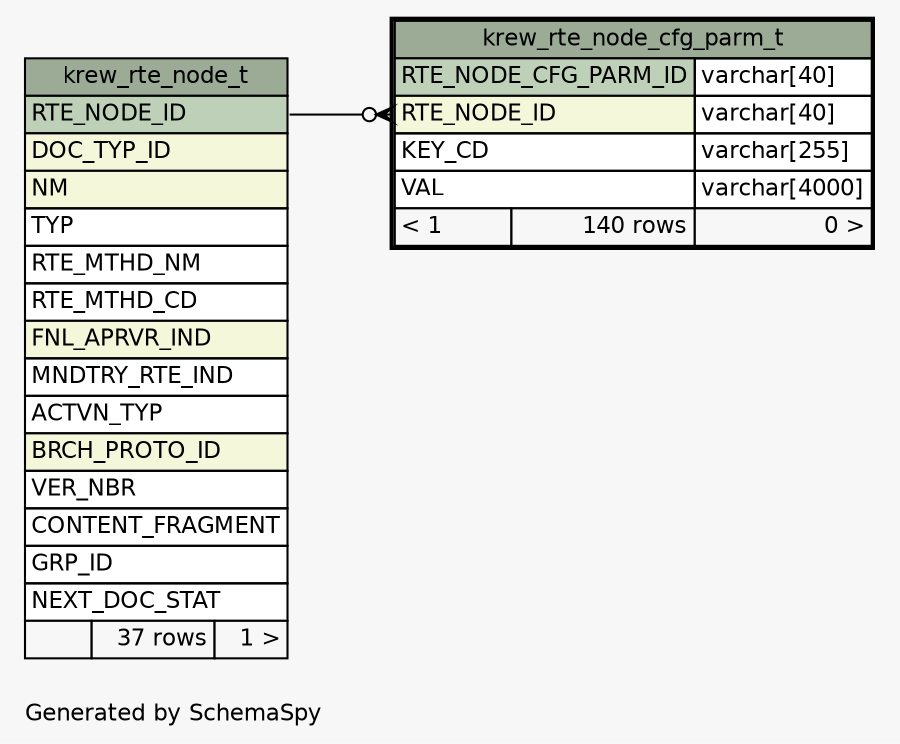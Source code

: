 // dot 2.28.0 on Mac OS X 10.7.2
// SchemaSpy rev 590
digraph "oneDegreeRelationshipsDiagram" {
  graph [
    rankdir="RL"
    bgcolor="#f7f7f7"
    label="\nGenerated by SchemaSpy"
    labeljust="l"
    nodesep="0.18"
    ranksep="0.46"
    fontname="Helvetica"
    fontsize="11"
  ];
  node [
    fontname="Helvetica"
    fontsize="11"
    shape="plaintext"
  ];
  edge [
    arrowsize="0.8"
  ];
  "krew_rte_node_cfg_parm_t":"RTE_NODE_ID":w -> "krew_rte_node_t":"RTE_NODE_ID":e [arrowhead=none dir=back arrowtail=crowodot];
  "krew_rte_node_cfg_parm_t" [
    label=<
    <TABLE BORDER="2" CELLBORDER="1" CELLSPACING="0" BGCOLOR="#ffffff">
      <TR><TD COLSPAN="3" BGCOLOR="#9bab96" ALIGN="CENTER">krew_rte_node_cfg_parm_t</TD></TR>
      <TR><TD PORT="RTE_NODE_CFG_PARM_ID" COLSPAN="2" BGCOLOR="#bed1b8" ALIGN="LEFT">RTE_NODE_CFG_PARM_ID</TD><TD PORT="RTE_NODE_CFG_PARM_ID.type" ALIGN="LEFT">varchar[40]</TD></TR>
      <TR><TD PORT="RTE_NODE_ID" COLSPAN="2" BGCOLOR="#f4f7da" ALIGN="LEFT">RTE_NODE_ID</TD><TD PORT="RTE_NODE_ID.type" ALIGN="LEFT">varchar[40]</TD></TR>
      <TR><TD PORT="KEY_CD" COLSPAN="2" ALIGN="LEFT">KEY_CD</TD><TD PORT="KEY_CD.type" ALIGN="LEFT">varchar[255]</TD></TR>
      <TR><TD PORT="VAL" COLSPAN="2" ALIGN="LEFT">VAL</TD><TD PORT="VAL.type" ALIGN="LEFT">varchar[4000]</TD></TR>
      <TR><TD ALIGN="LEFT" BGCOLOR="#f7f7f7">&lt; 1</TD><TD ALIGN="RIGHT" BGCOLOR="#f7f7f7">140 rows</TD><TD ALIGN="RIGHT" BGCOLOR="#f7f7f7">0 &gt;</TD></TR>
    </TABLE>>
    URL="krew_rte_node_cfg_parm_t.html"
    tooltip="krew_rte_node_cfg_parm_t"
  ];
  "krew_rte_node_t" [
    label=<
    <TABLE BORDER="0" CELLBORDER="1" CELLSPACING="0" BGCOLOR="#ffffff">
      <TR><TD COLSPAN="3" BGCOLOR="#9bab96" ALIGN="CENTER">krew_rte_node_t</TD></TR>
      <TR><TD PORT="RTE_NODE_ID" COLSPAN="3" BGCOLOR="#bed1b8" ALIGN="LEFT">RTE_NODE_ID</TD></TR>
      <TR><TD PORT="DOC_TYP_ID" COLSPAN="3" BGCOLOR="#f4f7da" ALIGN="LEFT">DOC_TYP_ID</TD></TR>
      <TR><TD PORT="NM" COLSPAN="3" BGCOLOR="#f4f7da" ALIGN="LEFT">NM</TD></TR>
      <TR><TD PORT="TYP" COLSPAN="3" ALIGN="LEFT">TYP</TD></TR>
      <TR><TD PORT="RTE_MTHD_NM" COLSPAN="3" ALIGN="LEFT">RTE_MTHD_NM</TD></TR>
      <TR><TD PORT="RTE_MTHD_CD" COLSPAN="3" ALIGN="LEFT">RTE_MTHD_CD</TD></TR>
      <TR><TD PORT="FNL_APRVR_IND" COLSPAN="3" BGCOLOR="#f4f7da" ALIGN="LEFT">FNL_APRVR_IND</TD></TR>
      <TR><TD PORT="MNDTRY_RTE_IND" COLSPAN="3" ALIGN="LEFT">MNDTRY_RTE_IND</TD></TR>
      <TR><TD PORT="ACTVN_TYP" COLSPAN="3" ALIGN="LEFT">ACTVN_TYP</TD></TR>
      <TR><TD PORT="BRCH_PROTO_ID" COLSPAN="3" BGCOLOR="#f4f7da" ALIGN="LEFT">BRCH_PROTO_ID</TD></TR>
      <TR><TD PORT="VER_NBR" COLSPAN="3" ALIGN="LEFT">VER_NBR</TD></TR>
      <TR><TD PORT="CONTENT_FRAGMENT" COLSPAN="3" ALIGN="LEFT">CONTENT_FRAGMENT</TD></TR>
      <TR><TD PORT="GRP_ID" COLSPAN="3" ALIGN="LEFT">GRP_ID</TD></TR>
      <TR><TD PORT="NEXT_DOC_STAT" COLSPAN="3" ALIGN="LEFT">NEXT_DOC_STAT</TD></TR>
      <TR><TD ALIGN="LEFT" BGCOLOR="#f7f7f7">  </TD><TD ALIGN="RIGHT" BGCOLOR="#f7f7f7">37 rows</TD><TD ALIGN="RIGHT" BGCOLOR="#f7f7f7">1 &gt;</TD></TR>
    </TABLE>>
    URL="krew_rte_node_t.html"
    tooltip="krew_rte_node_t"
  ];
}
